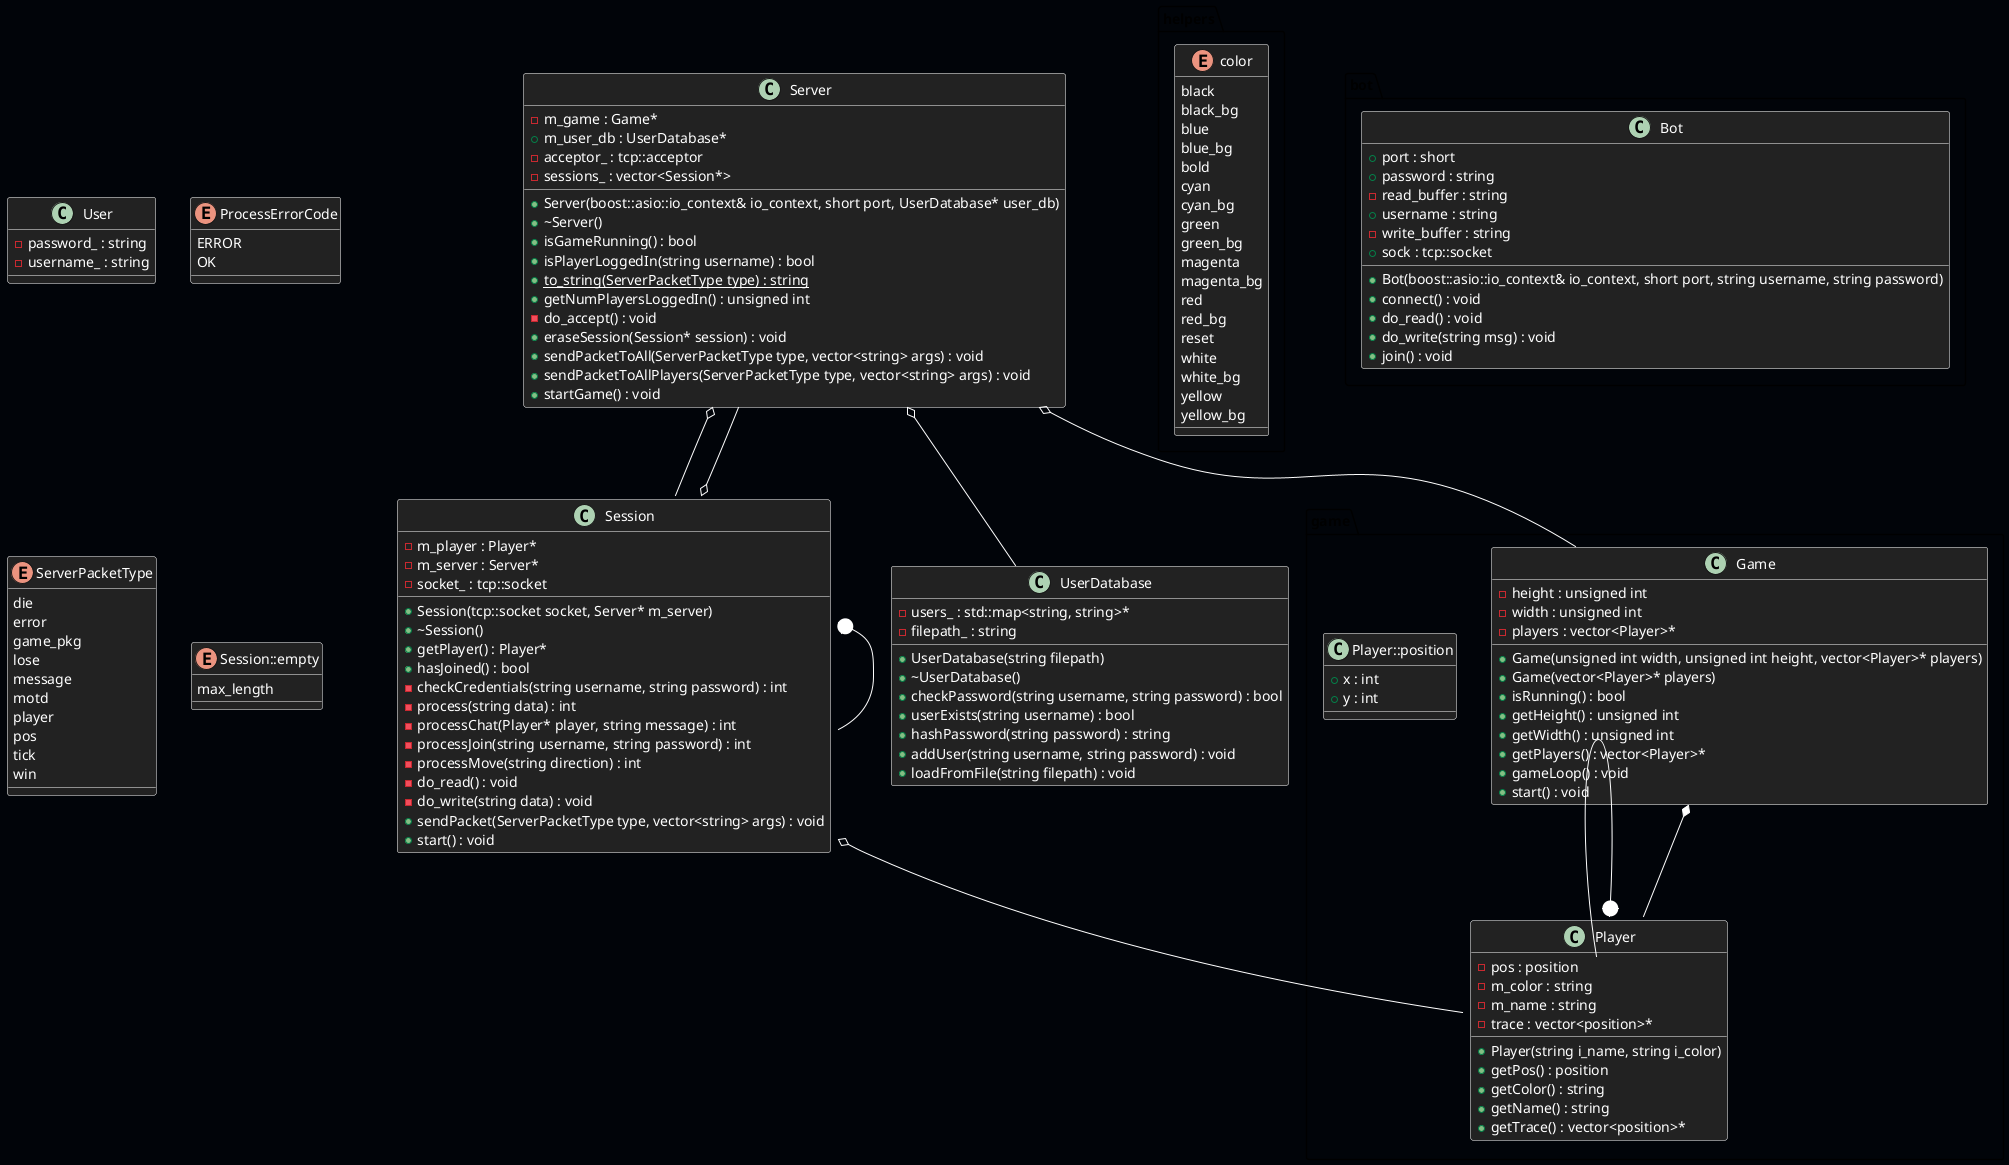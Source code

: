 @startuml overview

<Style>
document{
	backgroundcolor #010409
}

arrow{
	LineColor #ffffff
}

class{
	BackgroundColor #222222
	LineColor White
	FontColor White
}

</Style>



/' Objects '/

class Server {
	+Server(boost::asio::io_context& io_context, short port, UserDatabase* user_db)
	+~Server()
	-m_game : Game*
	+m_user_db : UserDatabase*
	+isGameRunning() : bool
	+isPlayerLoggedIn(string username) : bool
	+{static} to_string(ServerPacketType type) : string
	-acceptor_ : tcp::acceptor
	+getNumPlayersLoggedIn() : unsigned int
	-sessions_ : vector<Session*>
	-do_accept() : void
	+eraseSession(Session* session) : void
	+sendPacketToAll(ServerPacketType type, vector<string> args) : void
	+sendPacketToAllPlayers(ServerPacketType type, vector<string> args) : void
	+startGame() : void
}


class Session {
	+Session(tcp::socket socket, Server* m_server)
	+~Session()
	+getPlayer() : Player*
	-m_player : Player*
	-m_server : Server*
	+hasJoined() : bool
	-checkCredentials(string username, string password) : int
	-process(string data) : int
	-processChat(Player* player, string message) : int
	-processJoin(string username, string password) : int
	-processMove(string direction) : int
	-socket_ : tcp::socket
	-do_read() : void
	-do_write(string data) : void
	+sendPacket(ServerPacketType type, vector<string> args) : void
	+start() : void
}


class User {
	-password_ : string
	-username_ : string
}


class UserDatabase {
	+UserDatabase(string filepath)
	+~UserDatabase()
	+checkPassword(string username, string password) : bool
	+userExists(string username) : bool
	-users_ : std::map<string, string>*
	-filepath_ : string
	+hashPassword(string password) : string
	+addUser(string username, string password) : void
	+loadFromFile(string filepath) : void
}


enum ProcessErrorCode {
	ERROR
	OK
}


enum ServerPacketType {
	die
	error
	game_pkg
	lose
	message
	motd
	player
	pos
	tick
	win
}


enum Session::empty {
	max_length
}


namespace helpers {
	enum color {
		black
		black_bg
		blue
		blue_bg
		bold
		cyan
		cyan_bg
		green
		green_bg
		magenta
		magenta_bg
		red
		red_bg
		reset
		white
		white_bg
		yellow
		yellow_bg
	}
}


namespace game {
	class Game {
		+Game(unsigned int width, unsigned int height, vector<Player>* players)
		+Game(vector<Player>* players)
		+isRunning() : bool
		+getHeight() : unsigned int
		+getWidth() : unsigned int
		-height : unsigned int
		-width : unsigned int
		+getPlayers() : vector<Player>*
		-players : vector<Player>*
		+gameLoop() : void
		+start() : void
	}

	class Player {
		+Player(string i_name, string i_color)
		+getPos() : position
		-pos : position
		+getColor() : string
		+getName() : string
		-m_color : string
		-m_name : string
		+getTrace() : vector<position>*
		-trace : vector<position>*
	}

	class Player::position {
		+x : int
		+y : int
	}
}


namespace bot {
	class Bot {
		+Bot(boost::asio::io_context& io_context, short port, string username, string password)
		+port : short
		+password : string
		-read_buffer : string
		+username : string
		-write_buffer : string
		+sock : tcp::socket
		+connect() : void
		+do_read() : void
		+do_write(string msg) : void
		+join() : void
	}
}





/' Inheritance relationships '/




/' Aggregation relationships '/

game.Game *-- game.Player


.Server o-- game.Game


.Server o-- .Session


.Server o-- .UserDatabase


.Session o-- game.Player


.Session o-- .Server






/' Nested objects '/

game.Player +-- game.Player::position


.Session +-- .Session::empty




@enduml
